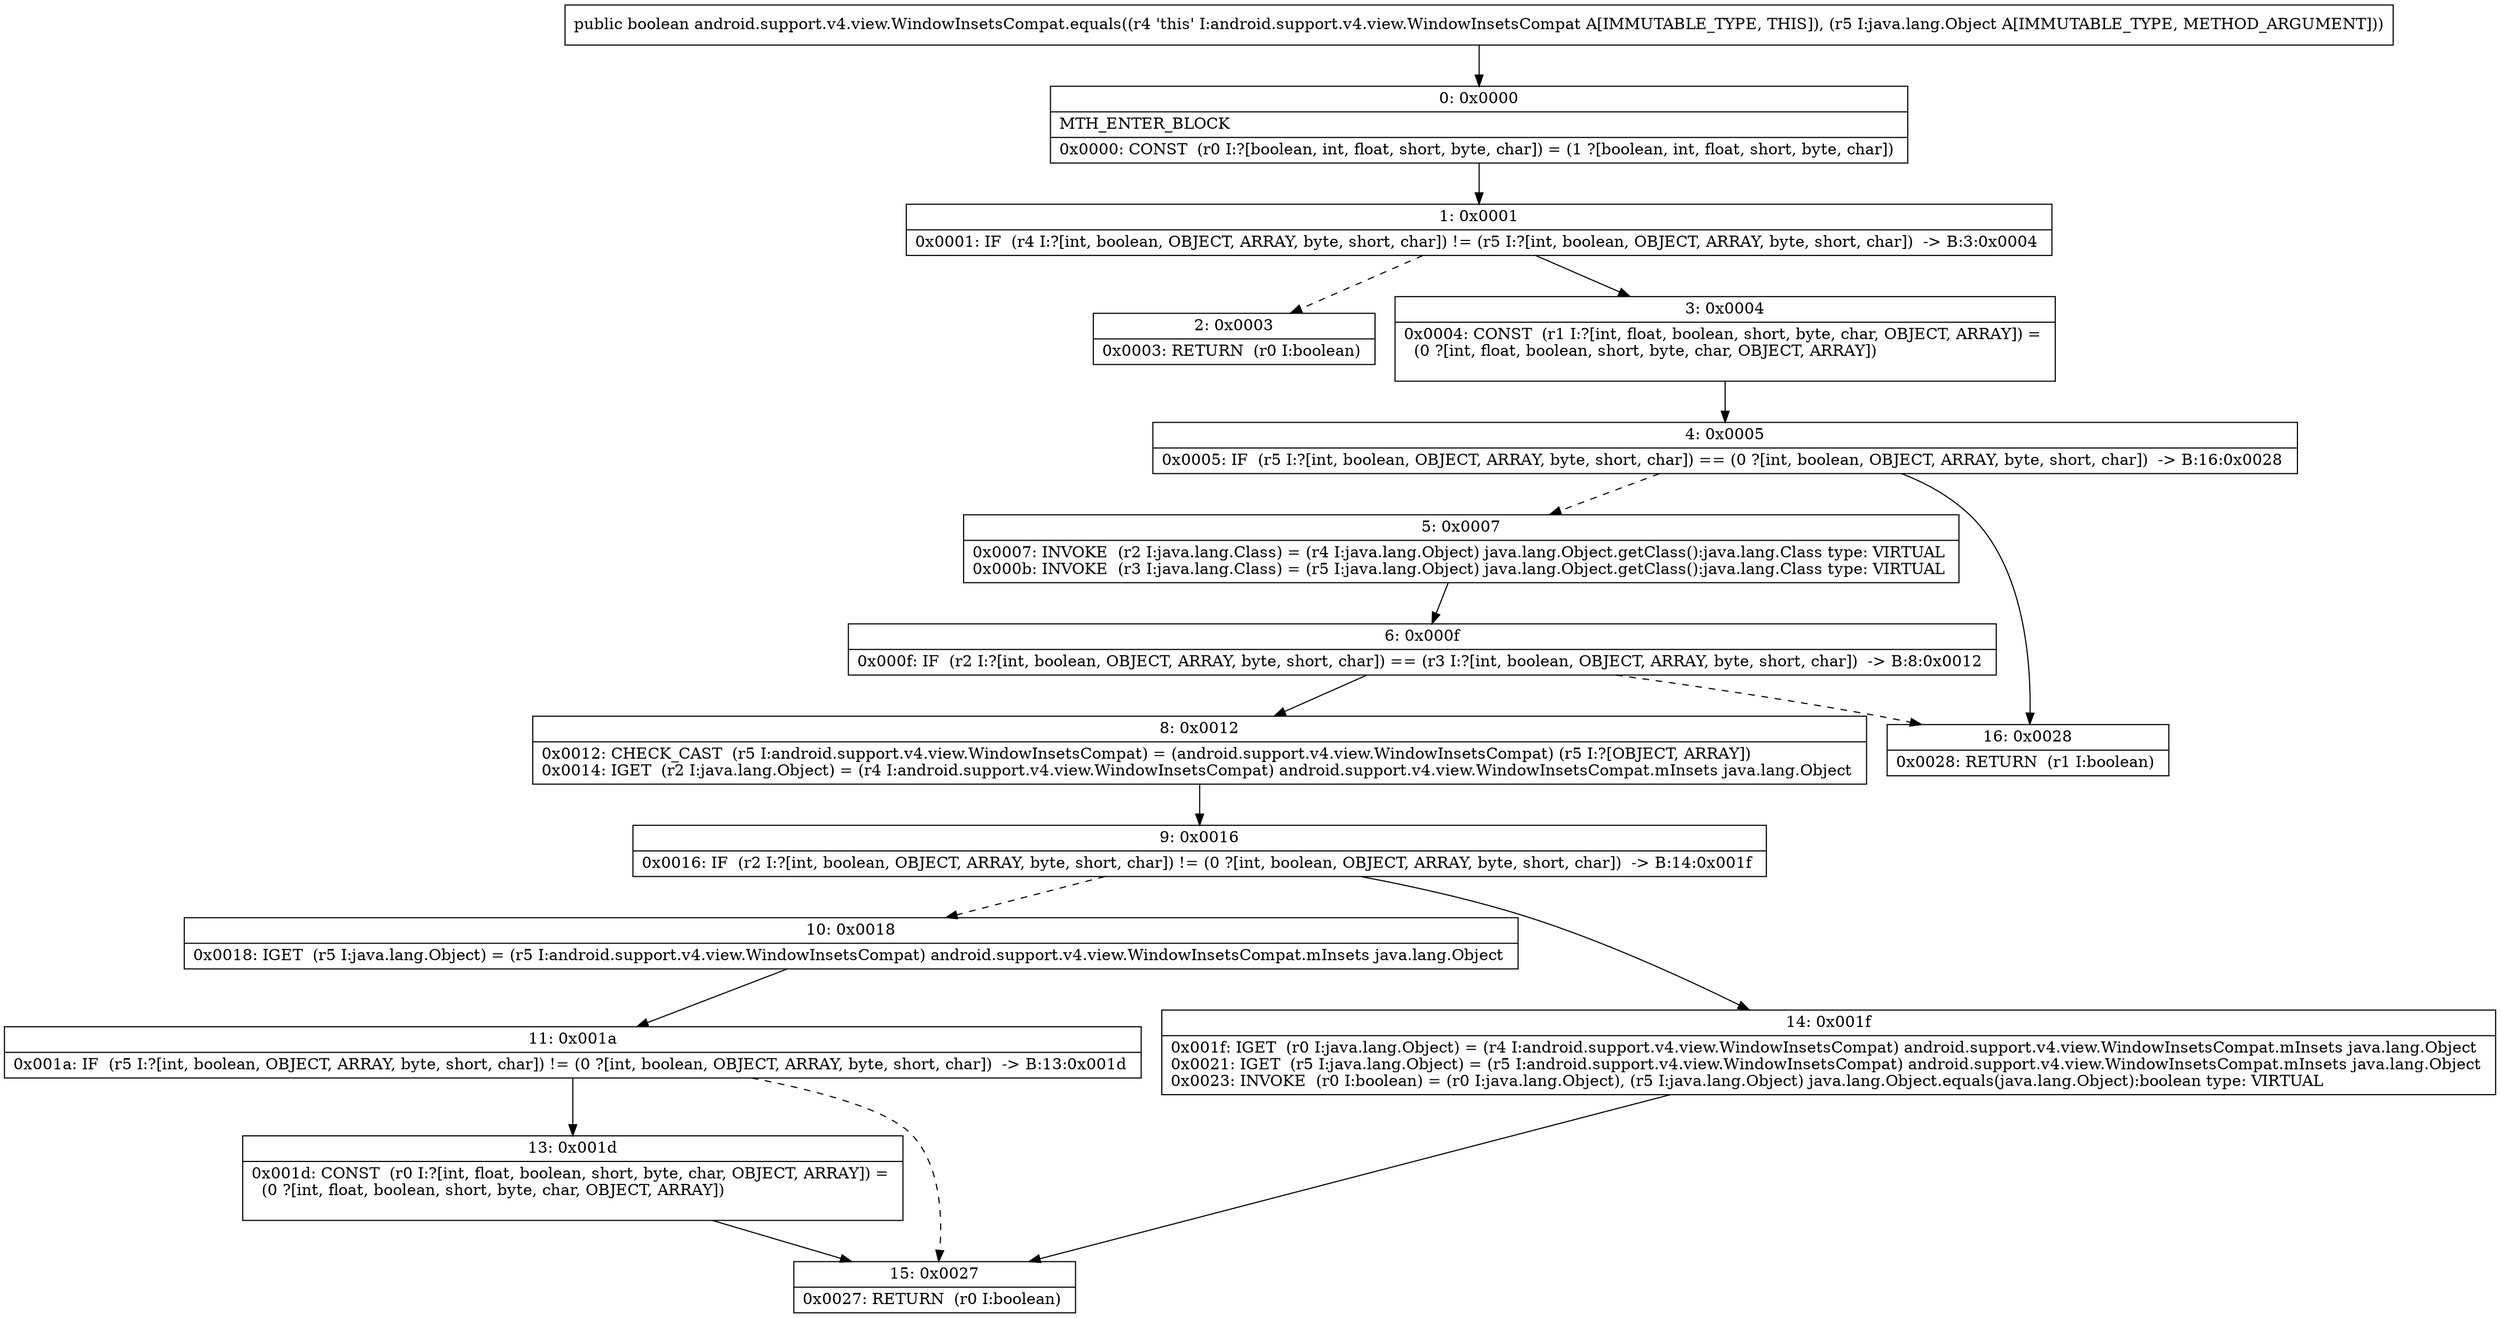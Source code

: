 digraph "CFG forandroid.support.v4.view.WindowInsetsCompat.equals(Ljava\/lang\/Object;)Z" {
Node_0 [shape=record,label="{0\:\ 0x0000|MTH_ENTER_BLOCK\l|0x0000: CONST  (r0 I:?[boolean, int, float, short, byte, char]) = (1 ?[boolean, int, float, short, byte, char]) \l}"];
Node_1 [shape=record,label="{1\:\ 0x0001|0x0001: IF  (r4 I:?[int, boolean, OBJECT, ARRAY, byte, short, char]) != (r5 I:?[int, boolean, OBJECT, ARRAY, byte, short, char])  \-\> B:3:0x0004 \l}"];
Node_2 [shape=record,label="{2\:\ 0x0003|0x0003: RETURN  (r0 I:boolean) \l}"];
Node_3 [shape=record,label="{3\:\ 0x0004|0x0004: CONST  (r1 I:?[int, float, boolean, short, byte, char, OBJECT, ARRAY]) = \l  (0 ?[int, float, boolean, short, byte, char, OBJECT, ARRAY])\l \l}"];
Node_4 [shape=record,label="{4\:\ 0x0005|0x0005: IF  (r5 I:?[int, boolean, OBJECT, ARRAY, byte, short, char]) == (0 ?[int, boolean, OBJECT, ARRAY, byte, short, char])  \-\> B:16:0x0028 \l}"];
Node_5 [shape=record,label="{5\:\ 0x0007|0x0007: INVOKE  (r2 I:java.lang.Class) = (r4 I:java.lang.Object) java.lang.Object.getClass():java.lang.Class type: VIRTUAL \l0x000b: INVOKE  (r3 I:java.lang.Class) = (r5 I:java.lang.Object) java.lang.Object.getClass():java.lang.Class type: VIRTUAL \l}"];
Node_6 [shape=record,label="{6\:\ 0x000f|0x000f: IF  (r2 I:?[int, boolean, OBJECT, ARRAY, byte, short, char]) == (r3 I:?[int, boolean, OBJECT, ARRAY, byte, short, char])  \-\> B:8:0x0012 \l}"];
Node_8 [shape=record,label="{8\:\ 0x0012|0x0012: CHECK_CAST  (r5 I:android.support.v4.view.WindowInsetsCompat) = (android.support.v4.view.WindowInsetsCompat) (r5 I:?[OBJECT, ARRAY]) \l0x0014: IGET  (r2 I:java.lang.Object) = (r4 I:android.support.v4.view.WindowInsetsCompat) android.support.v4.view.WindowInsetsCompat.mInsets java.lang.Object \l}"];
Node_9 [shape=record,label="{9\:\ 0x0016|0x0016: IF  (r2 I:?[int, boolean, OBJECT, ARRAY, byte, short, char]) != (0 ?[int, boolean, OBJECT, ARRAY, byte, short, char])  \-\> B:14:0x001f \l}"];
Node_10 [shape=record,label="{10\:\ 0x0018|0x0018: IGET  (r5 I:java.lang.Object) = (r5 I:android.support.v4.view.WindowInsetsCompat) android.support.v4.view.WindowInsetsCompat.mInsets java.lang.Object \l}"];
Node_11 [shape=record,label="{11\:\ 0x001a|0x001a: IF  (r5 I:?[int, boolean, OBJECT, ARRAY, byte, short, char]) != (0 ?[int, boolean, OBJECT, ARRAY, byte, short, char])  \-\> B:13:0x001d \l}"];
Node_13 [shape=record,label="{13\:\ 0x001d|0x001d: CONST  (r0 I:?[int, float, boolean, short, byte, char, OBJECT, ARRAY]) = \l  (0 ?[int, float, boolean, short, byte, char, OBJECT, ARRAY])\l \l}"];
Node_14 [shape=record,label="{14\:\ 0x001f|0x001f: IGET  (r0 I:java.lang.Object) = (r4 I:android.support.v4.view.WindowInsetsCompat) android.support.v4.view.WindowInsetsCompat.mInsets java.lang.Object \l0x0021: IGET  (r5 I:java.lang.Object) = (r5 I:android.support.v4.view.WindowInsetsCompat) android.support.v4.view.WindowInsetsCompat.mInsets java.lang.Object \l0x0023: INVOKE  (r0 I:boolean) = (r0 I:java.lang.Object), (r5 I:java.lang.Object) java.lang.Object.equals(java.lang.Object):boolean type: VIRTUAL \l}"];
Node_15 [shape=record,label="{15\:\ 0x0027|0x0027: RETURN  (r0 I:boolean) \l}"];
Node_16 [shape=record,label="{16\:\ 0x0028|0x0028: RETURN  (r1 I:boolean) \l}"];
MethodNode[shape=record,label="{public boolean android.support.v4.view.WindowInsetsCompat.equals((r4 'this' I:android.support.v4.view.WindowInsetsCompat A[IMMUTABLE_TYPE, THIS]), (r5 I:java.lang.Object A[IMMUTABLE_TYPE, METHOD_ARGUMENT])) }"];
MethodNode -> Node_0;
Node_0 -> Node_1;
Node_1 -> Node_2[style=dashed];
Node_1 -> Node_3;
Node_3 -> Node_4;
Node_4 -> Node_5[style=dashed];
Node_4 -> Node_16;
Node_5 -> Node_6;
Node_6 -> Node_8;
Node_6 -> Node_16[style=dashed];
Node_8 -> Node_9;
Node_9 -> Node_10[style=dashed];
Node_9 -> Node_14;
Node_10 -> Node_11;
Node_11 -> Node_13;
Node_11 -> Node_15[style=dashed];
Node_13 -> Node_15;
Node_14 -> Node_15;
}

